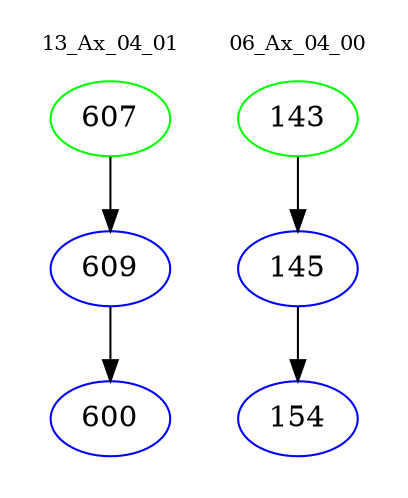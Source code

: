 digraph{
subgraph cluster_0 {
color = white
label = "13_Ax_04_01";
fontsize=10;
T0_607 [label="607", color="green"]
T0_607 -> T0_609 [color="black"]
T0_609 [label="609", color="blue"]
T0_609 -> T0_600 [color="black"]
T0_600 [label="600", color="blue"]
}
subgraph cluster_1 {
color = white
label = "06_Ax_04_00";
fontsize=10;
T1_143 [label="143", color="green"]
T1_143 -> T1_145 [color="black"]
T1_145 [label="145", color="blue"]
T1_145 -> T1_154 [color="black"]
T1_154 [label="154", color="blue"]
}
}
